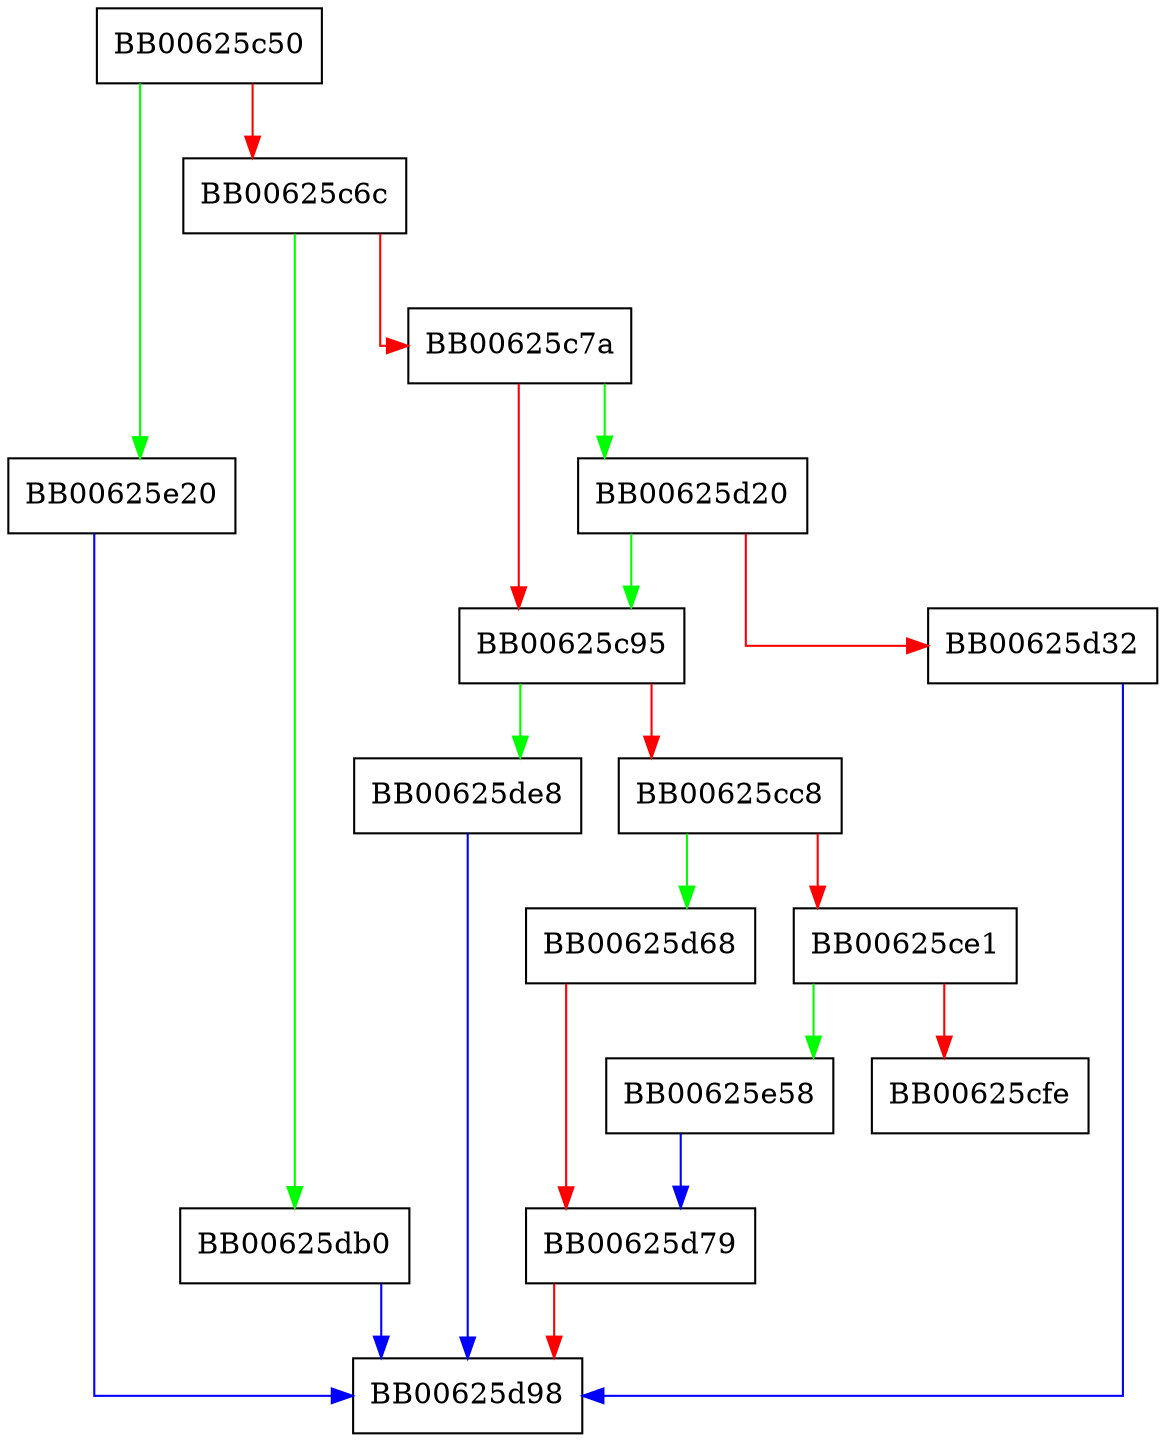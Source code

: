 digraph PKCS7_dataVerify {
  node [shape="box"];
  graph [splines=ortho];
  BB00625c50 -> BB00625e20 [color="green"];
  BB00625c50 -> BB00625c6c [color="red"];
  BB00625c6c -> BB00625db0 [color="green"];
  BB00625c6c -> BB00625c7a [color="red"];
  BB00625c7a -> BB00625d20 [color="green"];
  BB00625c7a -> BB00625c95 [color="red"];
  BB00625c95 -> BB00625de8 [color="green"];
  BB00625c95 -> BB00625cc8 [color="red"];
  BB00625cc8 -> BB00625d68 [color="green"];
  BB00625cc8 -> BB00625ce1 [color="red"];
  BB00625ce1 -> BB00625e58 [color="green"];
  BB00625ce1 -> BB00625cfe [color="red"];
  BB00625d20 -> BB00625c95 [color="green"];
  BB00625d20 -> BB00625d32 [color="red"];
  BB00625d32 -> BB00625d98 [color="blue"];
  BB00625d68 -> BB00625d79 [color="red"];
  BB00625d79 -> BB00625d98 [color="red"];
  BB00625db0 -> BB00625d98 [color="blue"];
  BB00625de8 -> BB00625d98 [color="blue"];
  BB00625e20 -> BB00625d98 [color="blue"];
  BB00625e58 -> BB00625d79 [color="blue"];
}